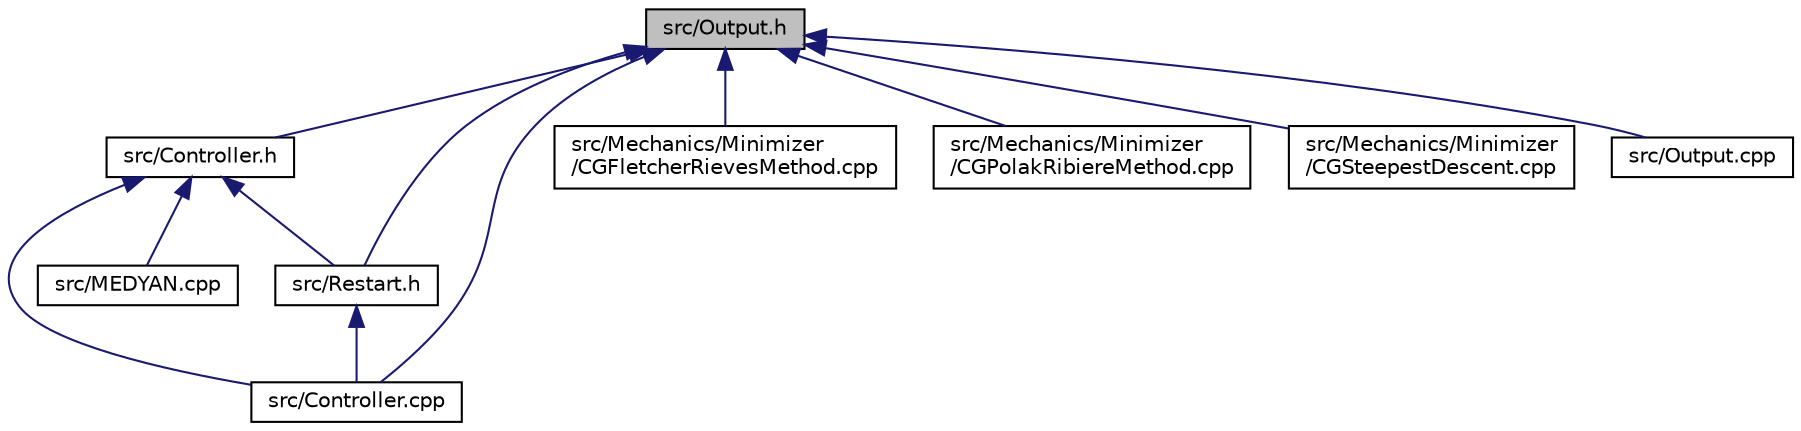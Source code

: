 digraph "src/Output.h"
{
 // INTERACTIVE_SVG=YES
  edge [fontname="Helvetica",fontsize="10",labelfontname="Helvetica",labelfontsize="10"];
  node [fontname="Helvetica",fontsize="10",shape=record];
  Node17 [label="src/Output.h",height=0.2,width=0.4,color="black", fillcolor="grey75", style="filled", fontcolor="black"];
  Node17 -> Node18 [dir="back",color="midnightblue",fontsize="10",style="solid",fontname="Helvetica"];
  Node18 [label="src/Controller.h",height=0.2,width=0.4,color="black", fillcolor="white", style="filled",URL="$Controller_8h.html"];
  Node18 -> Node19 [dir="back",color="midnightblue",fontsize="10",style="solid",fontname="Helvetica"];
  Node19 [label="src/Controller.cpp",height=0.2,width=0.4,color="black", fillcolor="white", style="filled",URL="$Controller_8cpp.html"];
  Node18 -> Node20 [dir="back",color="midnightblue",fontsize="10",style="solid",fontname="Helvetica"];
  Node20 [label="src/Restart.h",height=0.2,width=0.4,color="black", fillcolor="white", style="filled",URL="$Restart_8h.html"];
  Node20 -> Node19 [dir="back",color="midnightblue",fontsize="10",style="solid",fontname="Helvetica"];
  Node18 -> Node21 [dir="back",color="midnightblue",fontsize="10",style="solid",fontname="Helvetica"];
  Node21 [label="src/MEDYAN.cpp",height=0.2,width=0.4,color="black", fillcolor="white", style="filled",URL="$MEDYAN_8cpp.html"];
  Node17 -> Node19 [dir="back",color="midnightblue",fontsize="10",style="solid",fontname="Helvetica"];
  Node17 -> Node20 [dir="back",color="midnightblue",fontsize="10",style="solid",fontname="Helvetica"];
  Node17 -> Node22 [dir="back",color="midnightblue",fontsize="10",style="solid",fontname="Helvetica"];
  Node22 [label="src/Mechanics/Minimizer\l/CGFletcherRievesMethod.cpp",height=0.2,width=0.4,color="black", fillcolor="white", style="filled",URL="$CGFletcherRievesMethod_8cpp.html"];
  Node17 -> Node23 [dir="back",color="midnightblue",fontsize="10",style="solid",fontname="Helvetica"];
  Node23 [label="src/Mechanics/Minimizer\l/CGPolakRibiereMethod.cpp",height=0.2,width=0.4,color="black", fillcolor="white", style="filled",URL="$CGPolakRibiereMethod_8cpp.html"];
  Node17 -> Node24 [dir="back",color="midnightblue",fontsize="10",style="solid",fontname="Helvetica"];
  Node24 [label="src/Mechanics/Minimizer\l/CGSteepestDescent.cpp",height=0.2,width=0.4,color="black", fillcolor="white", style="filled",URL="$CGSteepestDescent_8cpp.html"];
  Node17 -> Node25 [dir="back",color="midnightblue",fontsize="10",style="solid",fontname="Helvetica"];
  Node25 [label="src/Output.cpp",height=0.2,width=0.4,color="black", fillcolor="white", style="filled",URL="$Output_8cpp.html"];
}
